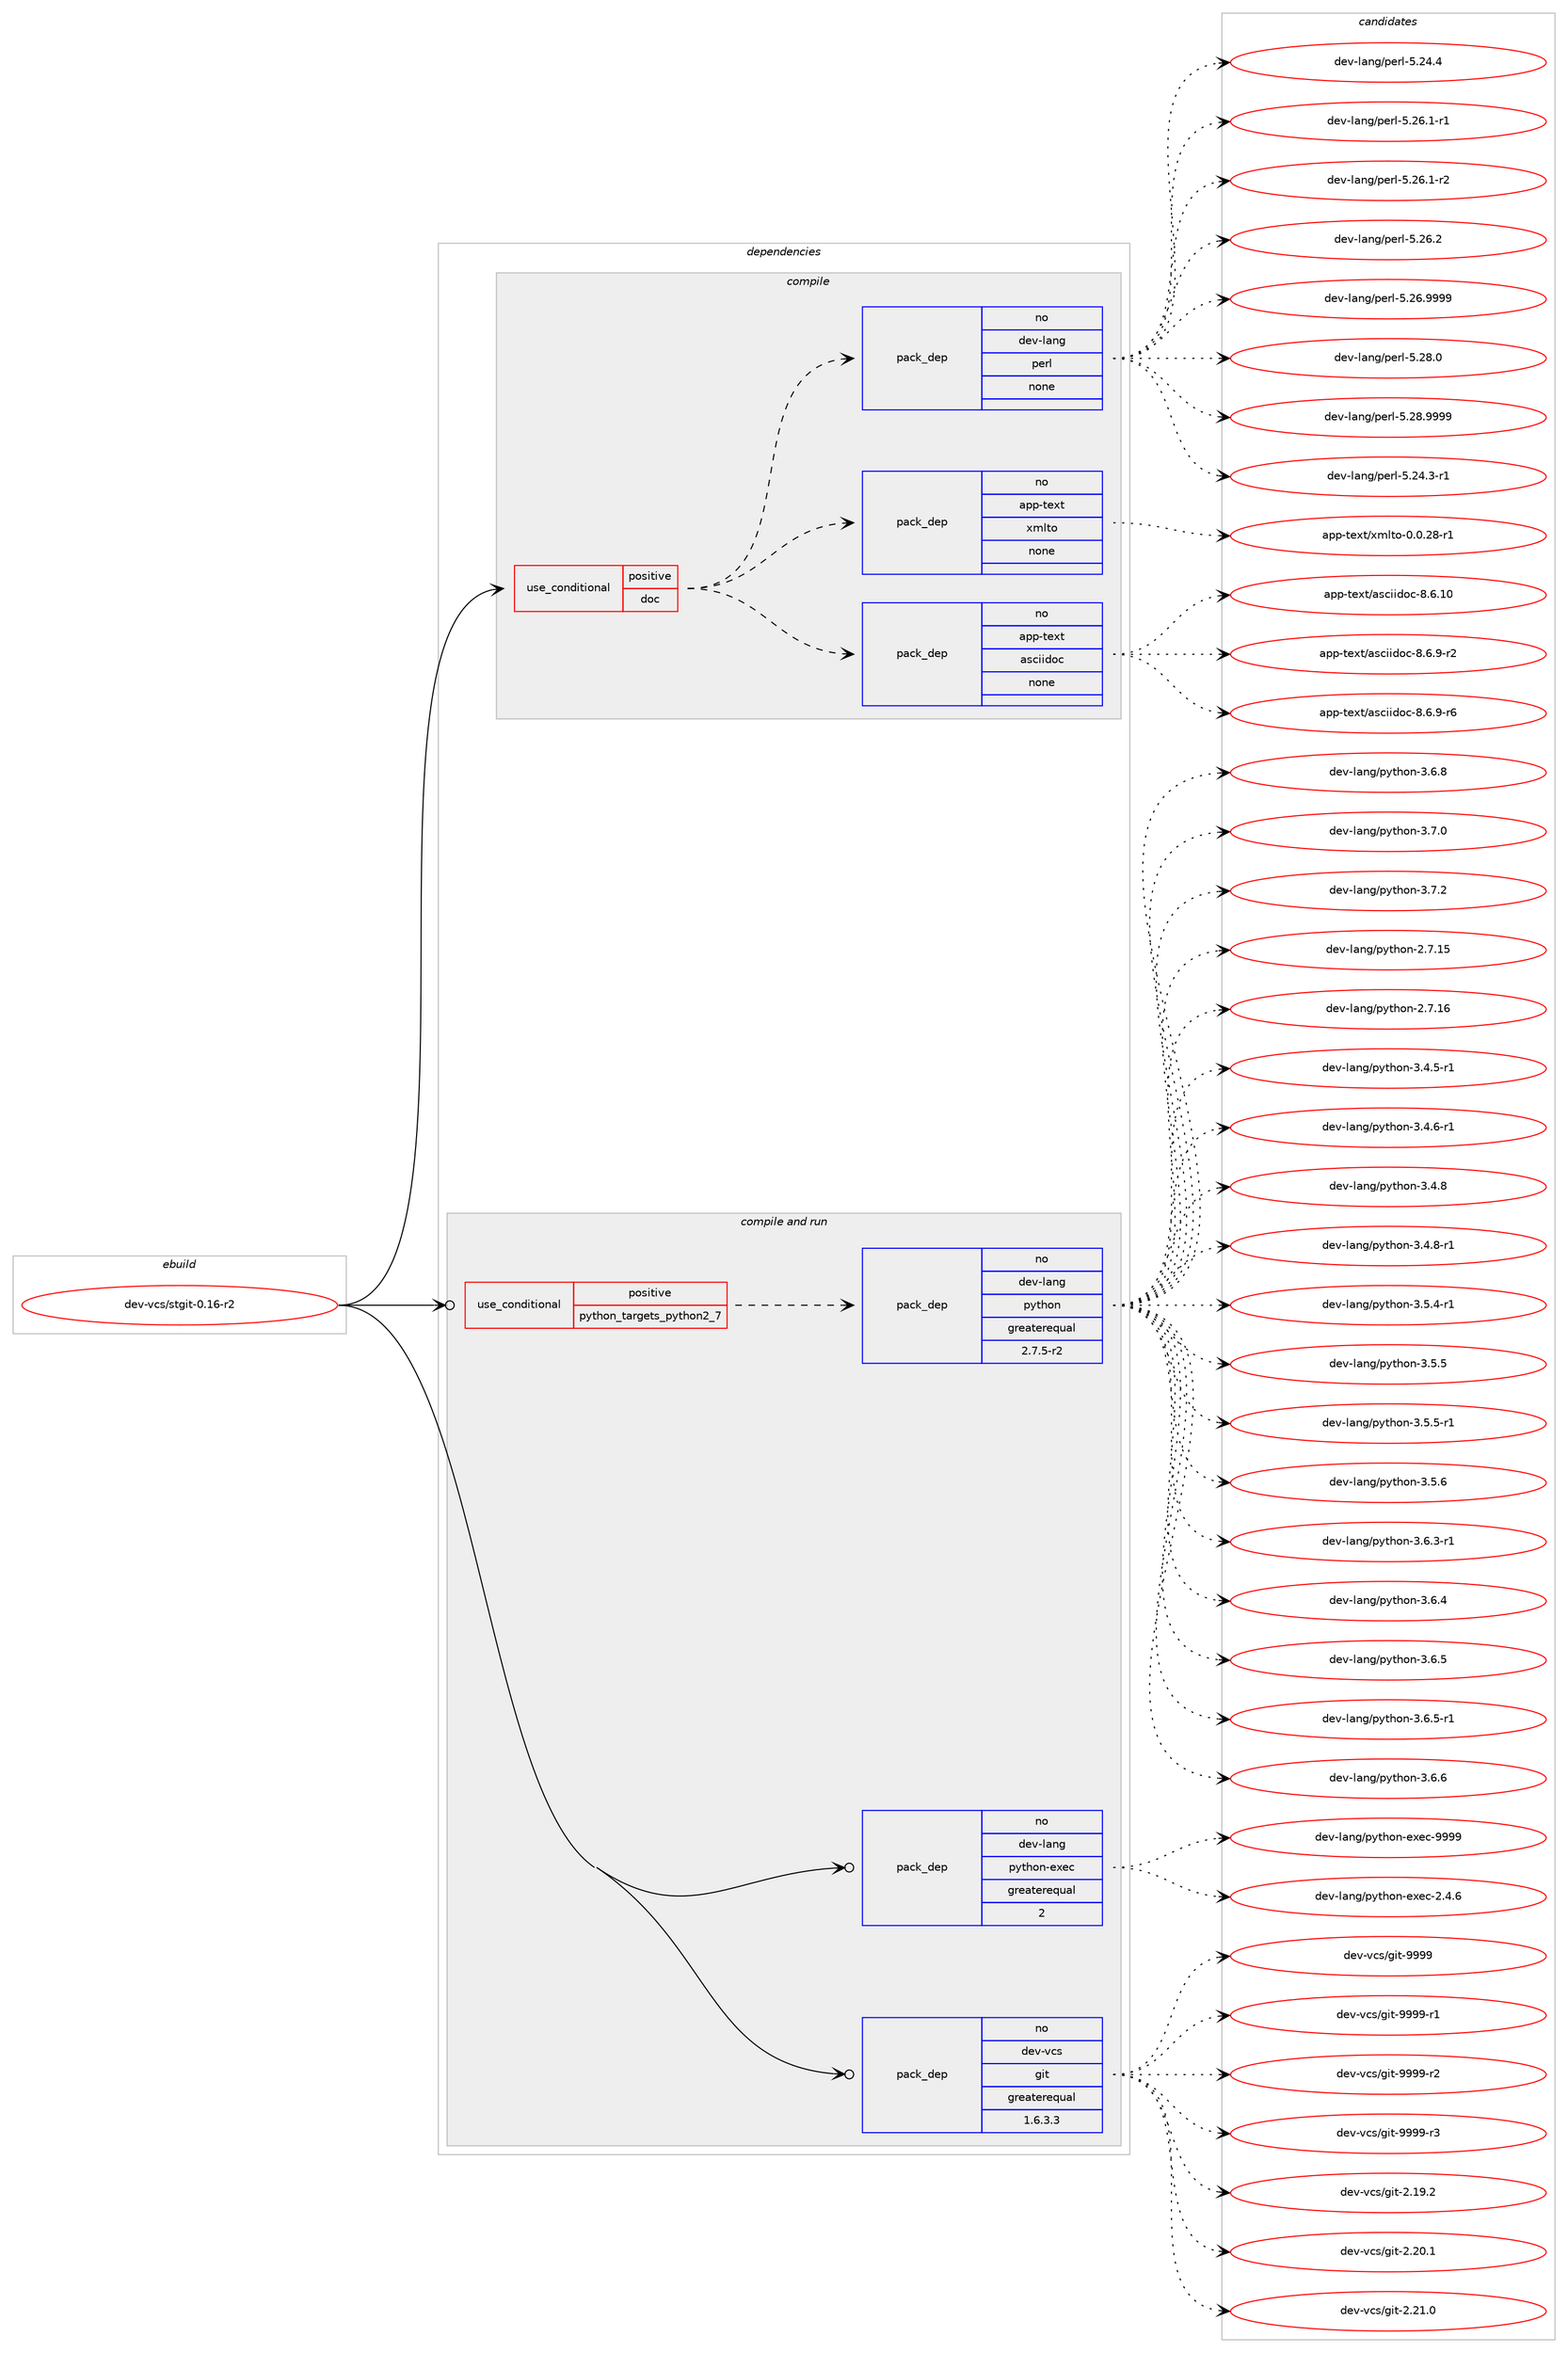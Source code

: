 digraph prolog {

# *************
# Graph options
# *************

newrank=true;
concentrate=true;
compound=true;
graph [rankdir=LR,fontname=Helvetica,fontsize=10,ranksep=1.5];#, ranksep=2.5, nodesep=0.2];
edge  [arrowhead=vee];
node  [fontname=Helvetica,fontsize=10];

# **********
# The ebuild
# **********

subgraph cluster_leftcol {
color=gray;
rank=same;
label=<<i>ebuild</i>>;
id [label="dev-vcs/stgit-0.16-r2", color=red, width=4, href="../dev-vcs/stgit-0.16-r2.svg"];
}

# ****************
# The dependencies
# ****************

subgraph cluster_midcol {
color=gray;
label=<<i>dependencies</i>>;
subgraph cluster_compile {
fillcolor="#eeeeee";
style=filled;
label=<<i>compile</i>>;
subgraph cond425783 {
dependency1552373 [label=<<TABLE BORDER="0" CELLBORDER="1" CELLSPACING="0" CELLPADDING="4"><TR><TD ROWSPAN="3" CELLPADDING="10">use_conditional</TD></TR><TR><TD>positive</TD></TR><TR><TD>doc</TD></TR></TABLE>>, shape=none, color=red];
subgraph pack1102832 {
dependency1552374 [label=<<TABLE BORDER="0" CELLBORDER="1" CELLSPACING="0" CELLPADDING="4" WIDTH="220"><TR><TD ROWSPAN="6" CELLPADDING="30">pack_dep</TD></TR><TR><TD WIDTH="110">no</TD></TR><TR><TD>app-text</TD></TR><TR><TD>asciidoc</TD></TR><TR><TD>none</TD></TR><TR><TD></TD></TR></TABLE>>, shape=none, color=blue];
}
dependency1552373:e -> dependency1552374:w [weight=20,style="dashed",arrowhead="vee"];
subgraph pack1102833 {
dependency1552375 [label=<<TABLE BORDER="0" CELLBORDER="1" CELLSPACING="0" CELLPADDING="4" WIDTH="220"><TR><TD ROWSPAN="6" CELLPADDING="30">pack_dep</TD></TR><TR><TD WIDTH="110">no</TD></TR><TR><TD>app-text</TD></TR><TR><TD>xmlto</TD></TR><TR><TD>none</TD></TR><TR><TD></TD></TR></TABLE>>, shape=none, color=blue];
}
dependency1552373:e -> dependency1552375:w [weight=20,style="dashed",arrowhead="vee"];
subgraph pack1102834 {
dependency1552376 [label=<<TABLE BORDER="0" CELLBORDER="1" CELLSPACING="0" CELLPADDING="4" WIDTH="220"><TR><TD ROWSPAN="6" CELLPADDING="30">pack_dep</TD></TR><TR><TD WIDTH="110">no</TD></TR><TR><TD>dev-lang</TD></TR><TR><TD>perl</TD></TR><TR><TD>none</TD></TR><TR><TD></TD></TR></TABLE>>, shape=none, color=blue];
}
dependency1552373:e -> dependency1552376:w [weight=20,style="dashed",arrowhead="vee"];
}
id:e -> dependency1552373:w [weight=20,style="solid",arrowhead="vee"];
}
subgraph cluster_compileandrun {
fillcolor="#eeeeee";
style=filled;
label=<<i>compile and run</i>>;
subgraph cond425784 {
dependency1552377 [label=<<TABLE BORDER="0" CELLBORDER="1" CELLSPACING="0" CELLPADDING="4"><TR><TD ROWSPAN="3" CELLPADDING="10">use_conditional</TD></TR><TR><TD>positive</TD></TR><TR><TD>python_targets_python2_7</TD></TR></TABLE>>, shape=none, color=red];
subgraph pack1102835 {
dependency1552378 [label=<<TABLE BORDER="0" CELLBORDER="1" CELLSPACING="0" CELLPADDING="4" WIDTH="220"><TR><TD ROWSPAN="6" CELLPADDING="30">pack_dep</TD></TR><TR><TD WIDTH="110">no</TD></TR><TR><TD>dev-lang</TD></TR><TR><TD>python</TD></TR><TR><TD>greaterequal</TD></TR><TR><TD>2.7.5-r2</TD></TR></TABLE>>, shape=none, color=blue];
}
dependency1552377:e -> dependency1552378:w [weight=20,style="dashed",arrowhead="vee"];
}
id:e -> dependency1552377:w [weight=20,style="solid",arrowhead="odotvee"];
subgraph pack1102836 {
dependency1552379 [label=<<TABLE BORDER="0" CELLBORDER="1" CELLSPACING="0" CELLPADDING="4" WIDTH="220"><TR><TD ROWSPAN="6" CELLPADDING="30">pack_dep</TD></TR><TR><TD WIDTH="110">no</TD></TR><TR><TD>dev-lang</TD></TR><TR><TD>python-exec</TD></TR><TR><TD>greaterequal</TD></TR><TR><TD>2</TD></TR></TABLE>>, shape=none, color=blue];
}
id:e -> dependency1552379:w [weight=20,style="solid",arrowhead="odotvee"];
subgraph pack1102837 {
dependency1552380 [label=<<TABLE BORDER="0" CELLBORDER="1" CELLSPACING="0" CELLPADDING="4" WIDTH="220"><TR><TD ROWSPAN="6" CELLPADDING="30">pack_dep</TD></TR><TR><TD WIDTH="110">no</TD></TR><TR><TD>dev-vcs</TD></TR><TR><TD>git</TD></TR><TR><TD>greaterequal</TD></TR><TR><TD>1.6.3.3</TD></TR></TABLE>>, shape=none, color=blue];
}
id:e -> dependency1552380:w [weight=20,style="solid",arrowhead="odotvee"];
}
subgraph cluster_run {
fillcolor="#eeeeee";
style=filled;
label=<<i>run</i>>;
}
}

# **************
# The candidates
# **************

subgraph cluster_choices {
rank=same;
color=gray;
label=<<i>candidates</i>>;

subgraph choice1102832 {
color=black;
nodesep=1;
choice97112112451161011201164797115991051051001119945564654464948 [label="app-text/asciidoc-8.6.10", color=red, width=4,href="../app-text/asciidoc-8.6.10.svg"];
choice9711211245116101120116479711599105105100111994556465446574511450 [label="app-text/asciidoc-8.6.9-r2", color=red, width=4,href="../app-text/asciidoc-8.6.9-r2.svg"];
choice9711211245116101120116479711599105105100111994556465446574511454 [label="app-text/asciidoc-8.6.9-r6", color=red, width=4,href="../app-text/asciidoc-8.6.9-r6.svg"];
dependency1552374:e -> choice97112112451161011201164797115991051051001119945564654464948:w [style=dotted,weight="100"];
dependency1552374:e -> choice9711211245116101120116479711599105105100111994556465446574511450:w [style=dotted,weight="100"];
dependency1552374:e -> choice9711211245116101120116479711599105105100111994556465446574511454:w [style=dotted,weight="100"];
}
subgraph choice1102833 {
color=black;
nodesep=1;
choice971121124511610112011647120109108116111454846484650564511449 [label="app-text/xmlto-0.0.28-r1", color=red, width=4,href="../app-text/xmlto-0.0.28-r1.svg"];
dependency1552375:e -> choice971121124511610112011647120109108116111454846484650564511449:w [style=dotted,weight="100"];
}
subgraph choice1102834 {
color=black;
nodesep=1;
choice100101118451089711010347112101114108455346505246514511449 [label="dev-lang/perl-5.24.3-r1", color=red, width=4,href="../dev-lang/perl-5.24.3-r1.svg"];
choice10010111845108971101034711210111410845534650524652 [label="dev-lang/perl-5.24.4", color=red, width=4,href="../dev-lang/perl-5.24.4.svg"];
choice100101118451089711010347112101114108455346505446494511449 [label="dev-lang/perl-5.26.1-r1", color=red, width=4,href="../dev-lang/perl-5.26.1-r1.svg"];
choice100101118451089711010347112101114108455346505446494511450 [label="dev-lang/perl-5.26.1-r2", color=red, width=4,href="../dev-lang/perl-5.26.1-r2.svg"];
choice10010111845108971101034711210111410845534650544650 [label="dev-lang/perl-5.26.2", color=red, width=4,href="../dev-lang/perl-5.26.2.svg"];
choice10010111845108971101034711210111410845534650544657575757 [label="dev-lang/perl-5.26.9999", color=red, width=4,href="../dev-lang/perl-5.26.9999.svg"];
choice10010111845108971101034711210111410845534650564648 [label="dev-lang/perl-5.28.0", color=red, width=4,href="../dev-lang/perl-5.28.0.svg"];
choice10010111845108971101034711210111410845534650564657575757 [label="dev-lang/perl-5.28.9999", color=red, width=4,href="../dev-lang/perl-5.28.9999.svg"];
dependency1552376:e -> choice100101118451089711010347112101114108455346505246514511449:w [style=dotted,weight="100"];
dependency1552376:e -> choice10010111845108971101034711210111410845534650524652:w [style=dotted,weight="100"];
dependency1552376:e -> choice100101118451089711010347112101114108455346505446494511449:w [style=dotted,weight="100"];
dependency1552376:e -> choice100101118451089711010347112101114108455346505446494511450:w [style=dotted,weight="100"];
dependency1552376:e -> choice10010111845108971101034711210111410845534650544650:w [style=dotted,weight="100"];
dependency1552376:e -> choice10010111845108971101034711210111410845534650544657575757:w [style=dotted,weight="100"];
dependency1552376:e -> choice10010111845108971101034711210111410845534650564648:w [style=dotted,weight="100"];
dependency1552376:e -> choice10010111845108971101034711210111410845534650564657575757:w [style=dotted,weight="100"];
}
subgraph choice1102835 {
color=black;
nodesep=1;
choice10010111845108971101034711212111610411111045504655464953 [label="dev-lang/python-2.7.15", color=red, width=4,href="../dev-lang/python-2.7.15.svg"];
choice10010111845108971101034711212111610411111045504655464954 [label="dev-lang/python-2.7.16", color=red, width=4,href="../dev-lang/python-2.7.16.svg"];
choice1001011184510897110103471121211161041111104551465246534511449 [label="dev-lang/python-3.4.5-r1", color=red, width=4,href="../dev-lang/python-3.4.5-r1.svg"];
choice1001011184510897110103471121211161041111104551465246544511449 [label="dev-lang/python-3.4.6-r1", color=red, width=4,href="../dev-lang/python-3.4.6-r1.svg"];
choice100101118451089711010347112121116104111110455146524656 [label="dev-lang/python-3.4.8", color=red, width=4,href="../dev-lang/python-3.4.8.svg"];
choice1001011184510897110103471121211161041111104551465246564511449 [label="dev-lang/python-3.4.8-r1", color=red, width=4,href="../dev-lang/python-3.4.8-r1.svg"];
choice1001011184510897110103471121211161041111104551465346524511449 [label="dev-lang/python-3.5.4-r1", color=red, width=4,href="../dev-lang/python-3.5.4-r1.svg"];
choice100101118451089711010347112121116104111110455146534653 [label="dev-lang/python-3.5.5", color=red, width=4,href="../dev-lang/python-3.5.5.svg"];
choice1001011184510897110103471121211161041111104551465346534511449 [label="dev-lang/python-3.5.5-r1", color=red, width=4,href="../dev-lang/python-3.5.5-r1.svg"];
choice100101118451089711010347112121116104111110455146534654 [label="dev-lang/python-3.5.6", color=red, width=4,href="../dev-lang/python-3.5.6.svg"];
choice1001011184510897110103471121211161041111104551465446514511449 [label="dev-lang/python-3.6.3-r1", color=red, width=4,href="../dev-lang/python-3.6.3-r1.svg"];
choice100101118451089711010347112121116104111110455146544652 [label="dev-lang/python-3.6.4", color=red, width=4,href="../dev-lang/python-3.6.4.svg"];
choice100101118451089711010347112121116104111110455146544653 [label="dev-lang/python-3.6.5", color=red, width=4,href="../dev-lang/python-3.6.5.svg"];
choice1001011184510897110103471121211161041111104551465446534511449 [label="dev-lang/python-3.6.5-r1", color=red, width=4,href="../dev-lang/python-3.6.5-r1.svg"];
choice100101118451089711010347112121116104111110455146544654 [label="dev-lang/python-3.6.6", color=red, width=4,href="../dev-lang/python-3.6.6.svg"];
choice100101118451089711010347112121116104111110455146544656 [label="dev-lang/python-3.6.8", color=red, width=4,href="../dev-lang/python-3.6.8.svg"];
choice100101118451089711010347112121116104111110455146554648 [label="dev-lang/python-3.7.0", color=red, width=4,href="../dev-lang/python-3.7.0.svg"];
choice100101118451089711010347112121116104111110455146554650 [label="dev-lang/python-3.7.2", color=red, width=4,href="../dev-lang/python-3.7.2.svg"];
dependency1552378:e -> choice10010111845108971101034711212111610411111045504655464953:w [style=dotted,weight="100"];
dependency1552378:e -> choice10010111845108971101034711212111610411111045504655464954:w [style=dotted,weight="100"];
dependency1552378:e -> choice1001011184510897110103471121211161041111104551465246534511449:w [style=dotted,weight="100"];
dependency1552378:e -> choice1001011184510897110103471121211161041111104551465246544511449:w [style=dotted,weight="100"];
dependency1552378:e -> choice100101118451089711010347112121116104111110455146524656:w [style=dotted,weight="100"];
dependency1552378:e -> choice1001011184510897110103471121211161041111104551465246564511449:w [style=dotted,weight="100"];
dependency1552378:e -> choice1001011184510897110103471121211161041111104551465346524511449:w [style=dotted,weight="100"];
dependency1552378:e -> choice100101118451089711010347112121116104111110455146534653:w [style=dotted,weight="100"];
dependency1552378:e -> choice1001011184510897110103471121211161041111104551465346534511449:w [style=dotted,weight="100"];
dependency1552378:e -> choice100101118451089711010347112121116104111110455146534654:w [style=dotted,weight="100"];
dependency1552378:e -> choice1001011184510897110103471121211161041111104551465446514511449:w [style=dotted,weight="100"];
dependency1552378:e -> choice100101118451089711010347112121116104111110455146544652:w [style=dotted,weight="100"];
dependency1552378:e -> choice100101118451089711010347112121116104111110455146544653:w [style=dotted,weight="100"];
dependency1552378:e -> choice1001011184510897110103471121211161041111104551465446534511449:w [style=dotted,weight="100"];
dependency1552378:e -> choice100101118451089711010347112121116104111110455146544654:w [style=dotted,weight="100"];
dependency1552378:e -> choice100101118451089711010347112121116104111110455146544656:w [style=dotted,weight="100"];
dependency1552378:e -> choice100101118451089711010347112121116104111110455146554648:w [style=dotted,weight="100"];
dependency1552378:e -> choice100101118451089711010347112121116104111110455146554650:w [style=dotted,weight="100"];
}
subgraph choice1102836 {
color=black;
nodesep=1;
choice1001011184510897110103471121211161041111104510112010199455046524654 [label="dev-lang/python-exec-2.4.6", color=red, width=4,href="../dev-lang/python-exec-2.4.6.svg"];
choice10010111845108971101034711212111610411111045101120101994557575757 [label="dev-lang/python-exec-9999", color=red, width=4,href="../dev-lang/python-exec-9999.svg"];
dependency1552379:e -> choice1001011184510897110103471121211161041111104510112010199455046524654:w [style=dotted,weight="100"];
dependency1552379:e -> choice10010111845108971101034711212111610411111045101120101994557575757:w [style=dotted,weight="100"];
}
subgraph choice1102837 {
color=black;
nodesep=1;
choice10010111845118991154710310511645504649574650 [label="dev-vcs/git-2.19.2", color=red, width=4,href="../dev-vcs/git-2.19.2.svg"];
choice10010111845118991154710310511645504650484649 [label="dev-vcs/git-2.20.1", color=red, width=4,href="../dev-vcs/git-2.20.1.svg"];
choice10010111845118991154710310511645504650494648 [label="dev-vcs/git-2.21.0", color=red, width=4,href="../dev-vcs/git-2.21.0.svg"];
choice1001011184511899115471031051164557575757 [label="dev-vcs/git-9999", color=red, width=4,href="../dev-vcs/git-9999.svg"];
choice10010111845118991154710310511645575757574511449 [label="dev-vcs/git-9999-r1", color=red, width=4,href="../dev-vcs/git-9999-r1.svg"];
choice10010111845118991154710310511645575757574511450 [label="dev-vcs/git-9999-r2", color=red, width=4,href="../dev-vcs/git-9999-r2.svg"];
choice10010111845118991154710310511645575757574511451 [label="dev-vcs/git-9999-r3", color=red, width=4,href="../dev-vcs/git-9999-r3.svg"];
dependency1552380:e -> choice10010111845118991154710310511645504649574650:w [style=dotted,weight="100"];
dependency1552380:e -> choice10010111845118991154710310511645504650484649:w [style=dotted,weight="100"];
dependency1552380:e -> choice10010111845118991154710310511645504650494648:w [style=dotted,weight="100"];
dependency1552380:e -> choice1001011184511899115471031051164557575757:w [style=dotted,weight="100"];
dependency1552380:e -> choice10010111845118991154710310511645575757574511449:w [style=dotted,weight="100"];
dependency1552380:e -> choice10010111845118991154710310511645575757574511450:w [style=dotted,weight="100"];
dependency1552380:e -> choice10010111845118991154710310511645575757574511451:w [style=dotted,weight="100"];
}
}

}
